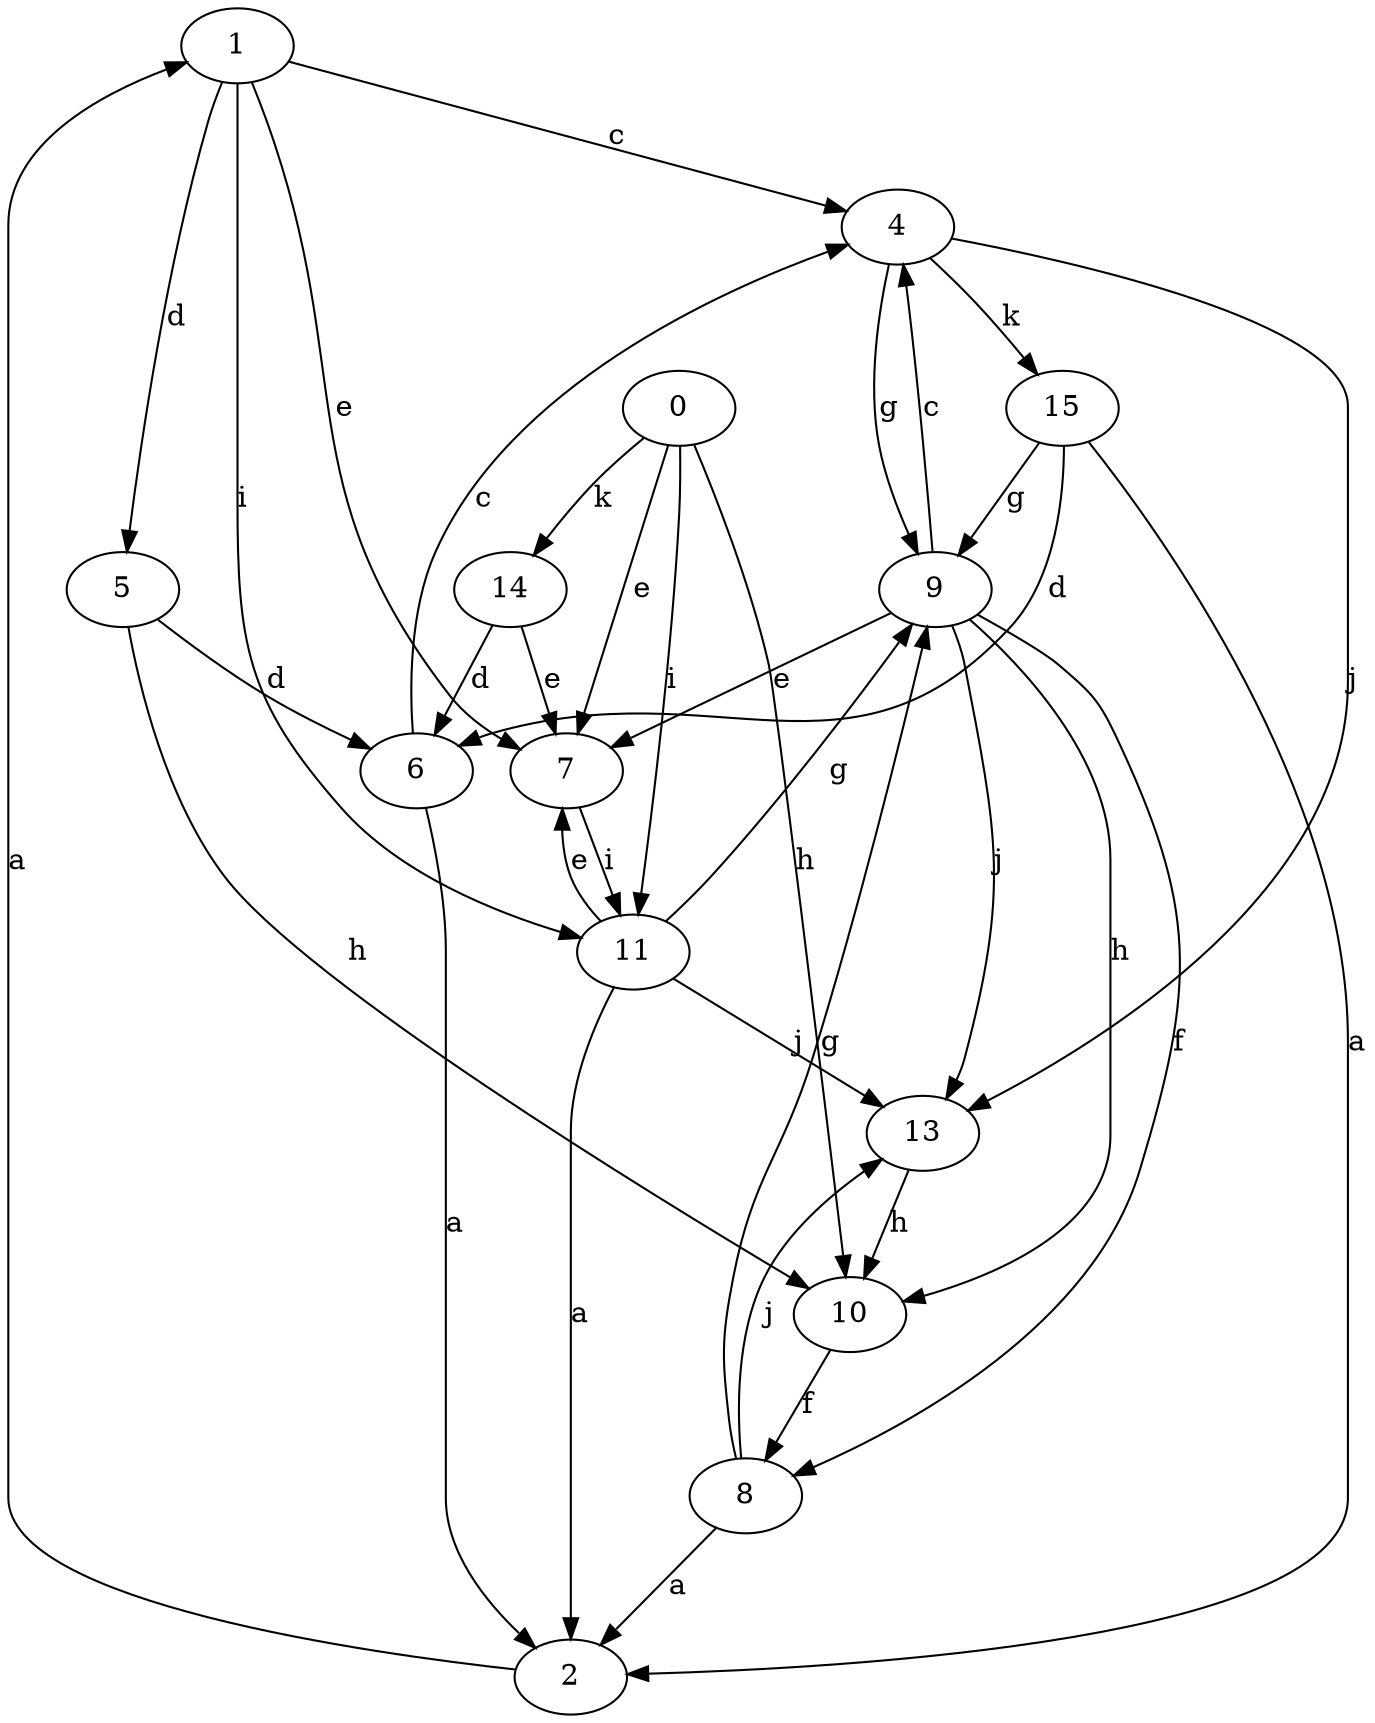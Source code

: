 strict digraph  {
1;
2;
0;
4;
5;
6;
7;
8;
9;
10;
11;
13;
14;
15;
1 -> 4  [label=c];
1 -> 5  [label=d];
1 -> 7  [label=e];
1 -> 11  [label=i];
2 -> 1  [label=a];
0 -> 7  [label=e];
0 -> 10  [label=h];
0 -> 11  [label=i];
0 -> 14  [label=k];
4 -> 9  [label=g];
4 -> 13  [label=j];
4 -> 15  [label=k];
5 -> 6  [label=d];
5 -> 10  [label=h];
6 -> 2  [label=a];
6 -> 4  [label=c];
7 -> 11  [label=i];
8 -> 2  [label=a];
8 -> 9  [label=g];
8 -> 13  [label=j];
9 -> 4  [label=c];
9 -> 7  [label=e];
9 -> 8  [label=f];
9 -> 10  [label=h];
9 -> 13  [label=j];
10 -> 8  [label=f];
11 -> 2  [label=a];
11 -> 7  [label=e];
11 -> 9  [label=g];
11 -> 13  [label=j];
13 -> 10  [label=h];
14 -> 6  [label=d];
14 -> 7  [label=e];
15 -> 2  [label=a];
15 -> 6  [label=d];
15 -> 9  [label=g];
}
